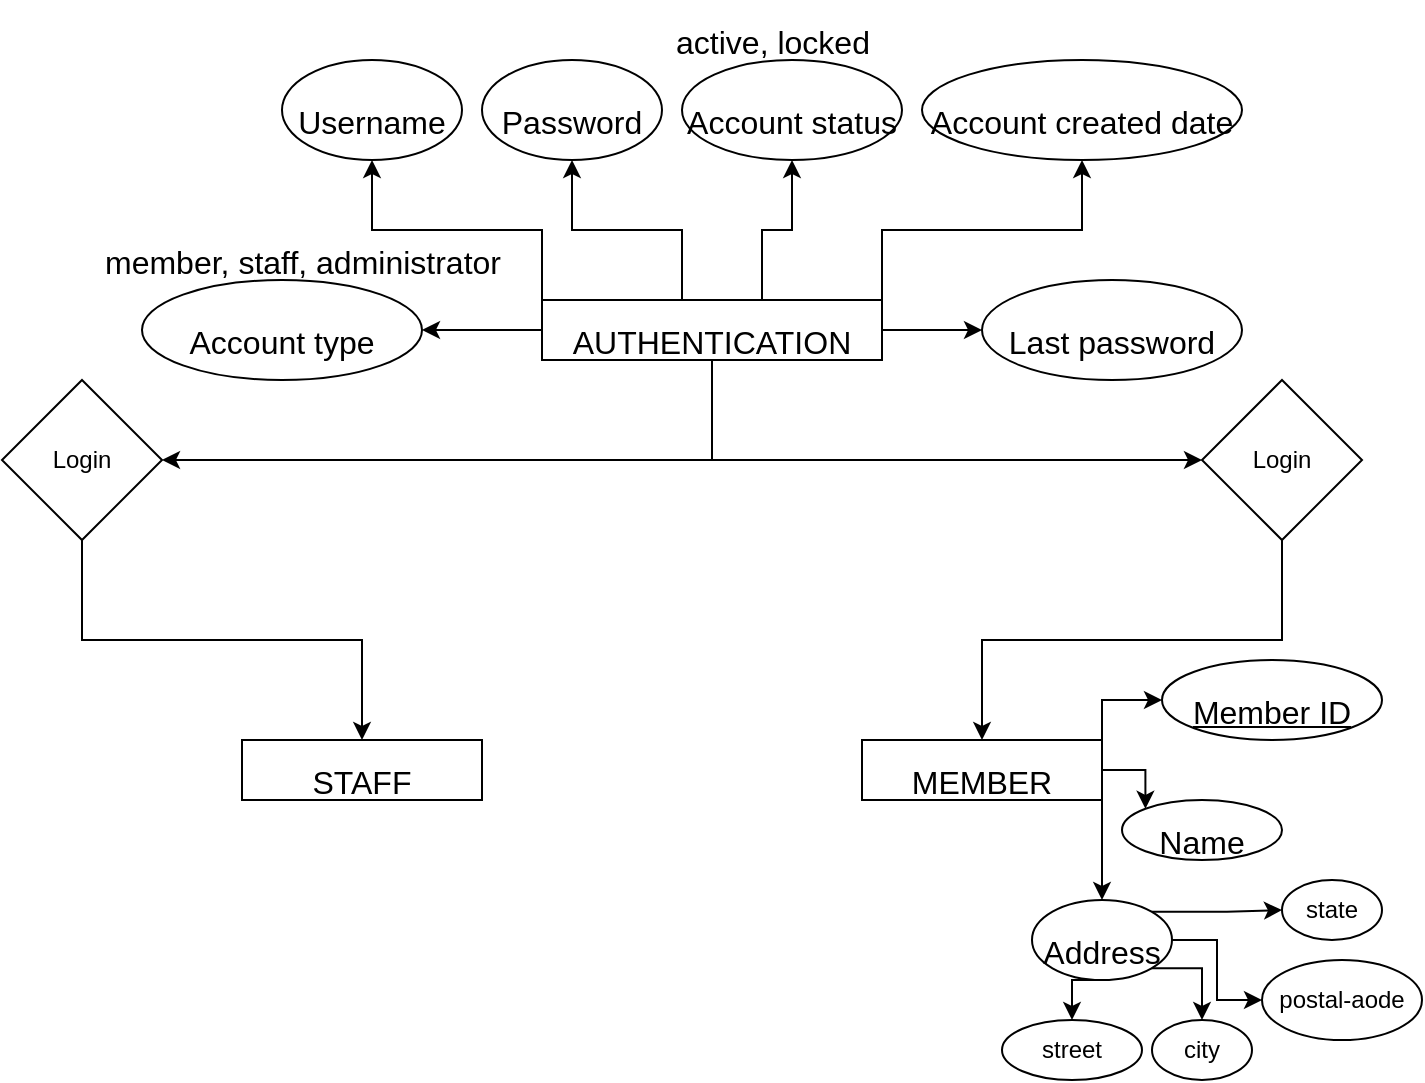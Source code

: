 <mxfile version="21.3.4" type="github">
  <diagram name="Page-1" id="MsJg3K_YA5bQLi9zSaGn">
    <mxGraphModel dx="1207" dy="680" grid="1" gridSize="10" guides="1" tooltips="1" connect="1" arrows="1" fold="1" page="1" pageScale="1" pageWidth="850" pageHeight="1100" math="0" shadow="0">
      <root>
        <mxCell id="0" />
        <mxCell id="1" parent="0" />
        <mxCell id="J0Dk389Ax7h66783EIRo-17" style="edgeStyle=orthogonalEdgeStyle;rounded=0;orthogonalLoop=1;jettySize=auto;html=1;exitX=0;exitY=0.5;exitDx=0;exitDy=0;entryX=1;entryY=0.5;entryDx=0;entryDy=0;" edge="1" parent="1" source="J0Dk389Ax7h66783EIRo-1" target="J0Dk389Ax7h66783EIRo-8">
          <mxGeometry relative="1" as="geometry" />
        </mxCell>
        <mxCell id="J0Dk389Ax7h66783EIRo-18" style="edgeStyle=orthogonalEdgeStyle;rounded=0;orthogonalLoop=1;jettySize=auto;html=1;exitX=1;exitY=0.5;exitDx=0;exitDy=0;entryX=0;entryY=0.5;entryDx=0;entryDy=0;" edge="1" parent="1" source="J0Dk389Ax7h66783EIRo-1" target="J0Dk389Ax7h66783EIRo-10">
          <mxGeometry relative="1" as="geometry" />
        </mxCell>
        <mxCell id="J0Dk389Ax7h66783EIRo-19" style="edgeStyle=orthogonalEdgeStyle;rounded=0;orthogonalLoop=1;jettySize=auto;html=1;exitX=0.75;exitY=0;exitDx=0;exitDy=0;entryX=0.5;entryY=1;entryDx=0;entryDy=0;" edge="1" parent="1" source="J0Dk389Ax7h66783EIRo-1" target="J0Dk389Ax7h66783EIRo-7">
          <mxGeometry relative="1" as="geometry">
            <Array as="points">
              <mxPoint x="520" y="160" />
              <mxPoint x="520" y="125" />
              <mxPoint x="620" y="125" />
            </Array>
          </mxGeometry>
        </mxCell>
        <mxCell id="J0Dk389Ax7h66783EIRo-20" style="edgeStyle=orthogonalEdgeStyle;rounded=0;orthogonalLoop=1;jettySize=auto;html=1;exitX=0.5;exitY=0;exitDx=0;exitDy=0;entryX=0.5;entryY=1;entryDx=0;entryDy=0;" edge="1" parent="1" source="J0Dk389Ax7h66783EIRo-1" target="J0Dk389Ax7h66783EIRo-6">
          <mxGeometry relative="1" as="geometry">
            <Array as="points">
              <mxPoint x="435" y="180" />
              <mxPoint x="460" y="180" />
              <mxPoint x="460" y="125" />
              <mxPoint x="475" y="125" />
            </Array>
          </mxGeometry>
        </mxCell>
        <mxCell id="J0Dk389Ax7h66783EIRo-21" style="edgeStyle=orthogonalEdgeStyle;rounded=0;orthogonalLoop=1;jettySize=auto;html=1;exitX=0.25;exitY=0;exitDx=0;exitDy=0;entryX=0.5;entryY=1;entryDx=0;entryDy=0;" edge="1" parent="1" source="J0Dk389Ax7h66783EIRo-1" target="J0Dk389Ax7h66783EIRo-5">
          <mxGeometry relative="1" as="geometry">
            <Array as="points">
              <mxPoint x="420" y="160" />
              <mxPoint x="420" y="125" />
              <mxPoint x="365" y="125" />
            </Array>
          </mxGeometry>
        </mxCell>
        <mxCell id="J0Dk389Ax7h66783EIRo-22" style="edgeStyle=orthogonalEdgeStyle;rounded=0;orthogonalLoop=1;jettySize=auto;html=1;exitX=0;exitY=0;exitDx=0;exitDy=0;entryX=0.5;entryY=1;entryDx=0;entryDy=0;" edge="1" parent="1" source="J0Dk389Ax7h66783EIRo-1" target="J0Dk389Ax7h66783EIRo-3">
          <mxGeometry relative="1" as="geometry">
            <mxPoint x="280" y="100" as="targetPoint" />
          </mxGeometry>
        </mxCell>
        <mxCell id="J0Dk389Ax7h66783EIRo-26" style="edgeStyle=orthogonalEdgeStyle;rounded=0;orthogonalLoop=1;jettySize=auto;html=1;exitX=0.5;exitY=1;exitDx=0;exitDy=0;" edge="1" parent="1" source="J0Dk389Ax7h66783EIRo-1" target="J0Dk389Ax7h66783EIRo-23">
          <mxGeometry relative="1" as="geometry">
            <Array as="points">
              <mxPoint x="435" y="240" />
            </Array>
          </mxGeometry>
        </mxCell>
        <mxCell id="J0Dk389Ax7h66783EIRo-30" style="edgeStyle=orthogonalEdgeStyle;rounded=0;orthogonalLoop=1;jettySize=auto;html=1;" edge="1" parent="1" source="J0Dk389Ax7h66783EIRo-1" target="J0Dk389Ax7h66783EIRo-28">
          <mxGeometry relative="1" as="geometry">
            <Array as="points">
              <mxPoint x="435" y="240" />
              <mxPoint x="110" y="240" />
            </Array>
          </mxGeometry>
        </mxCell>
        <mxCell id="J0Dk389Ax7h66783EIRo-1" value="&lt;p data-darkreader-inline-color=&quot;&quot; data-darkreader-inline-bgcolor=&quot;&quot; data-darkreader-inline-bgimage=&quot;&quot; style=&quot;line-height: 1px; margin-bottom: 0cm; background: transparent; color: rgb(0, 0, 0); font-size: medium; text-align: start; --darkreader-inline-bgimage: initial; --darkreader-inline-bgcolor: transparent; --darkreader-inline-color: #e8e6e3;&quot;&gt;AUTHENTICATION&lt;/p&gt;" style="rounded=0;whiteSpace=wrap;html=1;" vertex="1" parent="1">
          <mxGeometry x="350" y="160" width="170" height="30" as="geometry" />
        </mxCell>
        <mxCell id="J0Dk389Ax7h66783EIRo-3" value="&lt;p data-darkreader-inline-color=&quot;&quot; data-darkreader-inline-bgcolor=&quot;&quot; data-darkreader-inline-bgimage=&quot;&quot; style=&quot;line-height: 1px; margin-bottom: 0cm; background: transparent; color: rgb(0, 0, 0); font-size: medium; text-align: start; --darkreader-inline-bgimage: initial; --darkreader-inline-bgcolor: transparent; --darkreader-inline-color: #e8e6e3;&quot;&gt;Username&lt;/p&gt;" style="ellipse;whiteSpace=wrap;html=1;" vertex="1" parent="1">
          <mxGeometry x="220" y="40" width="90" height="50" as="geometry" />
        </mxCell>
        <mxCell id="J0Dk389Ax7h66783EIRo-5" value="&lt;p data-darkreader-inline-color=&quot;&quot; data-darkreader-inline-bgcolor=&quot;&quot; data-darkreader-inline-bgimage=&quot;&quot; style=&quot;line-height: 1px; margin-bottom: 0cm; background: transparent; color: rgb(0, 0, 0); font-size: medium; text-align: start; --darkreader-inline-bgimage: initial; --darkreader-inline-bgcolor: transparent; --darkreader-inline-color: #e8e6e3;&quot;&gt;Password&lt;/p&gt;" style="ellipse;whiteSpace=wrap;html=1;" vertex="1" parent="1">
          <mxGeometry x="320" y="40" width="90" height="50" as="geometry" />
        </mxCell>
        <mxCell id="J0Dk389Ax7h66783EIRo-6" value="&lt;p data-darkreader-inline-color=&quot;&quot; data-darkreader-inline-bgcolor=&quot;&quot; data-darkreader-inline-bgimage=&quot;&quot; style=&quot;line-height: 1px; margin-bottom: 0cm; background: transparent; color: rgb(0, 0, 0); font-size: medium; text-align: start; --darkreader-inline-bgimage: initial; --darkreader-inline-bgcolor: transparent; --darkreader-inline-color: #e8e6e3;&quot;&gt;Account status&lt;/p&gt;" style="ellipse;whiteSpace=wrap;html=1;" vertex="1" parent="1">
          <mxGeometry x="420" y="40" width="110" height="50" as="geometry" />
        </mxCell>
        <mxCell id="J0Dk389Ax7h66783EIRo-7" value="&lt;p data-darkreader-inline-color=&quot;&quot; data-darkreader-inline-bgcolor=&quot;&quot; data-darkreader-inline-bgimage=&quot;&quot; style=&quot;line-height: 1px; margin-bottom: 0cm; background: transparent; color: rgb(0, 0, 0); font-size: medium; text-align: start; --darkreader-inline-bgimage: initial; --darkreader-inline-bgcolor: transparent; --darkreader-inline-color: #e8e6e3;&quot;&gt;Account created date&lt;/p&gt;" style="ellipse;whiteSpace=wrap;html=1;" vertex="1" parent="1">
          <mxGeometry x="540" y="40" width="160" height="50" as="geometry" />
        </mxCell>
        <mxCell id="J0Dk389Ax7h66783EIRo-8" value="&lt;p data-darkreader-inline-color=&quot;&quot; data-darkreader-inline-bgcolor=&quot;&quot; data-darkreader-inline-bgimage=&quot;&quot; style=&quot;line-height: 1px; margin-bottom: 0cm; background: transparent; color: rgb(0, 0, 0); font-size: medium; text-align: start; --darkreader-inline-bgimage: initial; --darkreader-inline-bgcolor: transparent; --darkreader-inline-color: #e8e6e3;&quot;&gt;Account type&lt;/p&gt;" style="ellipse;whiteSpace=wrap;html=1;" vertex="1" parent="1">
          <mxGeometry x="150" y="150" width="140" height="50" as="geometry" />
        </mxCell>
        <mxCell id="J0Dk389Ax7h66783EIRo-10" value="&lt;p data-darkreader-inline-color=&quot;&quot; data-darkreader-inline-bgcolor=&quot;&quot; data-darkreader-inline-bgimage=&quot;&quot; style=&quot;line-height: 1px; margin-bottom: 0cm; background: transparent; color: rgb(0, 0, 0); font-size: medium; text-align: start; --darkreader-inline-bgimage: initial; --darkreader-inline-bgcolor: transparent; --darkreader-inline-color: #e8e6e3;&quot;&gt;Last password&lt;/p&gt;" style="ellipse;whiteSpace=wrap;html=1;" vertex="1" parent="1">
          <mxGeometry x="570" y="150" width="130" height="50" as="geometry" />
        </mxCell>
        <mxCell id="J0Dk389Ax7h66783EIRo-15" value="&lt;p data-darkreader-inline-color=&quot;&quot; data-darkreader-inline-bgcolor=&quot;&quot; data-darkreader-inline-bgimage=&quot;&quot; style=&quot;line-height: 1px; margin-bottom: 0cm; background: transparent; color: rgb(0, 0, 0); font-size: medium; text-align: start; --darkreader-inline-bgimage: initial; --darkreader-inline-bgcolor: transparent; --darkreader-inline-color: #e8e6e3;&quot;&gt;active, locked&lt;/p&gt;" style="text;html=1;align=center;verticalAlign=middle;resizable=0;points=[];autosize=1;strokeColor=none;fillColor=none;" vertex="1" parent="1">
          <mxGeometry x="405" y="10" width="120" height="30" as="geometry" />
        </mxCell>
        <mxCell id="J0Dk389Ax7h66783EIRo-16" value="&lt;p data-darkreader-inline-color=&quot;&quot; data-darkreader-inline-bgcolor=&quot;&quot; data-darkreader-inline-bgimage=&quot;&quot; style=&quot;line-height: 1px; margin-bottom: 0cm; background: transparent; color: rgb(0, 0, 0); font-size: medium; text-align: start; --darkreader-inline-bgimage: initial; --darkreader-inline-bgcolor: transparent; --darkreader-inline-color: #e8e6e3;&quot;&gt;member, staff, administrator&lt;/p&gt;" style="text;html=1;align=center;verticalAlign=middle;resizable=0;points=[];autosize=1;strokeColor=none;fillColor=none;" vertex="1" parent="1">
          <mxGeometry x="120" y="120" width="220" height="30" as="geometry" />
        </mxCell>
        <mxCell id="J0Dk389Ax7h66783EIRo-24" style="edgeStyle=orthogonalEdgeStyle;rounded=0;orthogonalLoop=1;jettySize=auto;html=1;exitX=0.5;exitY=1;exitDx=0;exitDy=0;entryX=0.5;entryY=0;entryDx=0;entryDy=0;" edge="1" parent="1" source="J0Dk389Ax7h66783EIRo-23" target="J0Dk389Ax7h66783EIRo-25">
          <mxGeometry relative="1" as="geometry">
            <mxPoint x="720" y="370" as="targetPoint" />
          </mxGeometry>
        </mxCell>
        <mxCell id="J0Dk389Ax7h66783EIRo-23" value="Login" style="rhombus;whiteSpace=wrap;html=1;" vertex="1" parent="1">
          <mxGeometry x="680" y="200" width="80" height="80" as="geometry" />
        </mxCell>
        <mxCell id="J0Dk389Ax7h66783EIRo-34" style="edgeStyle=orthogonalEdgeStyle;rounded=0;orthogonalLoop=1;jettySize=auto;html=1;exitX=1;exitY=0;exitDx=0;exitDy=0;entryX=0;entryY=0.5;entryDx=0;entryDy=0;" edge="1" parent="1" source="J0Dk389Ax7h66783EIRo-25" target="J0Dk389Ax7h66783EIRo-32">
          <mxGeometry relative="1" as="geometry">
            <Array as="points">
              <mxPoint x="630" y="360" />
            </Array>
          </mxGeometry>
        </mxCell>
        <mxCell id="J0Dk389Ax7h66783EIRo-41" style="edgeStyle=orthogonalEdgeStyle;rounded=0;orthogonalLoop=1;jettySize=auto;html=1;exitX=1;exitY=0.5;exitDx=0;exitDy=0;entryX=0;entryY=0;entryDx=0;entryDy=0;" edge="1" parent="1" source="J0Dk389Ax7h66783EIRo-25" target="J0Dk389Ax7h66783EIRo-35">
          <mxGeometry relative="1" as="geometry" />
        </mxCell>
        <mxCell id="J0Dk389Ax7h66783EIRo-42" style="edgeStyle=orthogonalEdgeStyle;rounded=0;orthogonalLoop=1;jettySize=auto;html=1;exitX=1;exitY=1;exitDx=0;exitDy=0;entryX=0.5;entryY=0;entryDx=0;entryDy=0;" edge="1" parent="1" source="J0Dk389Ax7h66783EIRo-25" target="J0Dk389Ax7h66783EIRo-36">
          <mxGeometry relative="1" as="geometry" />
        </mxCell>
        <mxCell id="J0Dk389Ax7h66783EIRo-25" value="&lt;p data-darkreader-inline-color=&quot;&quot; data-darkreader-inline-bgcolor=&quot;&quot; data-darkreader-inline-bgimage=&quot;&quot; style=&quot;line-height: 1px; margin-bottom: 0cm; background: transparent; color: rgb(0, 0, 0); font-size: medium; text-align: start; --darkreader-inline-bgimage: initial; --darkreader-inline-bgcolor: transparent; --darkreader-inline-color: #e8e6e3;&quot;&gt;MEMBER&lt;/p&gt;" style="whiteSpace=wrap;html=1;" vertex="1" parent="1">
          <mxGeometry x="510" y="380" width="120" height="30" as="geometry" />
        </mxCell>
        <mxCell id="J0Dk389Ax7h66783EIRo-27" style="edgeStyle=orthogonalEdgeStyle;rounded=0;orthogonalLoop=1;jettySize=auto;html=1;exitX=0.5;exitY=1;exitDx=0;exitDy=0;entryX=0.5;entryY=0;entryDx=0;entryDy=0;" edge="1" parent="1" source="J0Dk389Ax7h66783EIRo-28" target="J0Dk389Ax7h66783EIRo-29">
          <mxGeometry relative="1" as="geometry">
            <mxPoint x="260" y="370" as="targetPoint" />
          </mxGeometry>
        </mxCell>
        <mxCell id="J0Dk389Ax7h66783EIRo-28" value="Login" style="rhombus;whiteSpace=wrap;html=1;" vertex="1" parent="1">
          <mxGeometry x="80" y="200" width="80" height="80" as="geometry" />
        </mxCell>
        <mxCell id="J0Dk389Ax7h66783EIRo-29" value="&lt;p data-darkreader-inline-color=&quot;&quot; data-darkreader-inline-bgcolor=&quot;&quot; data-darkreader-inline-bgimage=&quot;&quot; style=&quot;line-height: 1px; margin-bottom: 0cm; background: transparent; color: rgb(0, 0, 0); font-size: medium; text-align: start; --darkreader-inline-bgimage: initial; --darkreader-inline-bgcolor: transparent; --darkreader-inline-color: #e8e6e3;&quot;&gt;STAFF&lt;/p&gt;" style="whiteSpace=wrap;html=1;" vertex="1" parent="1">
          <mxGeometry x="200" y="380" width="120" height="30" as="geometry" />
        </mxCell>
        <mxCell id="J0Dk389Ax7h66783EIRo-32" value="&lt;p data-darkreader-inline-color=&quot;&quot; data-darkreader-inline-bgcolor=&quot;&quot; data-darkreader-inline-bgimage=&quot;&quot; style=&quot;line-height: 1px; margin-bottom: 0cm; background: transparent; color: rgb(0, 0, 0); font-size: medium; text-align: start; --darkreader-inline-bgimage: initial; --darkreader-inline-bgcolor: transparent; --darkreader-inline-color: #e8e6e3;&quot;&gt;&lt;u&gt;Member ID&lt;/u&gt;&lt;/p&gt;" style="ellipse;whiteSpace=wrap;html=1;" vertex="1" parent="1">
          <mxGeometry x="660" y="340" width="110" height="40" as="geometry" />
        </mxCell>
        <mxCell id="J0Dk389Ax7h66783EIRo-35" value="&lt;p data-darkreader-inline-color=&quot;&quot; data-darkreader-inline-bgcolor=&quot;&quot; data-darkreader-inline-bgimage=&quot;&quot; style=&quot;line-height: 1px; margin-bottom: 0cm; background: transparent; color: rgb(0, 0, 0); font-size: medium; text-align: start; --darkreader-inline-bgimage: initial; --darkreader-inline-bgcolor: transparent; --darkreader-inline-color: #e8e6e3;&quot;&gt;Name&lt;/p&gt;" style="ellipse;whiteSpace=wrap;html=1;" vertex="1" parent="1">
          <mxGeometry x="640" y="410" width="80" height="30" as="geometry" />
        </mxCell>
        <mxCell id="J0Dk389Ax7h66783EIRo-43" style="edgeStyle=orthogonalEdgeStyle;rounded=0;orthogonalLoop=1;jettySize=auto;html=1;exitX=1;exitY=0;exitDx=0;exitDy=0;entryX=0;entryY=0.5;entryDx=0;entryDy=0;" edge="1" parent="1" source="J0Dk389Ax7h66783EIRo-36" target="J0Dk389Ax7h66783EIRo-40">
          <mxGeometry relative="1" as="geometry" />
        </mxCell>
        <mxCell id="J0Dk389Ax7h66783EIRo-44" style="edgeStyle=orthogonalEdgeStyle;rounded=0;orthogonalLoop=1;jettySize=auto;html=1;exitX=1;exitY=0.5;exitDx=0;exitDy=0;entryX=0;entryY=0.5;entryDx=0;entryDy=0;" edge="1" parent="1" source="J0Dk389Ax7h66783EIRo-36" target="J0Dk389Ax7h66783EIRo-39">
          <mxGeometry relative="1" as="geometry" />
        </mxCell>
        <mxCell id="J0Dk389Ax7h66783EIRo-45" style="edgeStyle=orthogonalEdgeStyle;rounded=0;orthogonalLoop=1;jettySize=auto;html=1;exitX=1;exitY=1;exitDx=0;exitDy=0;entryX=0.5;entryY=0;entryDx=0;entryDy=0;" edge="1" parent="1" source="J0Dk389Ax7h66783EIRo-36" target="J0Dk389Ax7h66783EIRo-37">
          <mxGeometry relative="1" as="geometry" />
        </mxCell>
        <mxCell id="J0Dk389Ax7h66783EIRo-46" style="edgeStyle=orthogonalEdgeStyle;rounded=0;orthogonalLoop=1;jettySize=auto;html=1;exitX=0.5;exitY=1;exitDx=0;exitDy=0;entryX=0.5;entryY=0;entryDx=0;entryDy=0;" edge="1" parent="1" source="J0Dk389Ax7h66783EIRo-36" target="J0Dk389Ax7h66783EIRo-38">
          <mxGeometry relative="1" as="geometry" />
        </mxCell>
        <mxCell id="J0Dk389Ax7h66783EIRo-36" value="&lt;p data-darkreader-inline-color=&quot;&quot; data-darkreader-inline-bgcolor=&quot;&quot; data-darkreader-inline-bgimage=&quot;&quot; style=&quot;line-height: 1px; margin-bottom: 0cm; background: transparent; color: rgb(0, 0, 0); font-size: medium; text-align: start; --darkreader-inline-bgimage: initial; --darkreader-inline-bgcolor: transparent; --darkreader-inline-color: #e8e6e3;&quot;&gt;Address&lt;/p&gt;" style="ellipse;whiteSpace=wrap;html=1;" vertex="1" parent="1">
          <mxGeometry x="595" y="460" width="70" height="40" as="geometry" />
        </mxCell>
        <mxCell id="J0Dk389Ax7h66783EIRo-37" value="city" style="ellipse;whiteSpace=wrap;html=1;" vertex="1" parent="1">
          <mxGeometry x="655" y="520" width="50" height="30" as="geometry" />
        </mxCell>
        <mxCell id="J0Dk389Ax7h66783EIRo-38" value="street" style="ellipse;whiteSpace=wrap;html=1;" vertex="1" parent="1">
          <mxGeometry x="580" y="520" width="70" height="30" as="geometry" />
        </mxCell>
        <mxCell id="J0Dk389Ax7h66783EIRo-39" value="postal-aode" style="ellipse;whiteSpace=wrap;html=1;" vertex="1" parent="1">
          <mxGeometry x="710" y="490" width="80" height="40" as="geometry" />
        </mxCell>
        <mxCell id="J0Dk389Ax7h66783EIRo-40" value="state" style="ellipse;whiteSpace=wrap;html=1;" vertex="1" parent="1">
          <mxGeometry x="720" y="450" width="50" height="30" as="geometry" />
        </mxCell>
      </root>
    </mxGraphModel>
  </diagram>
</mxfile>
